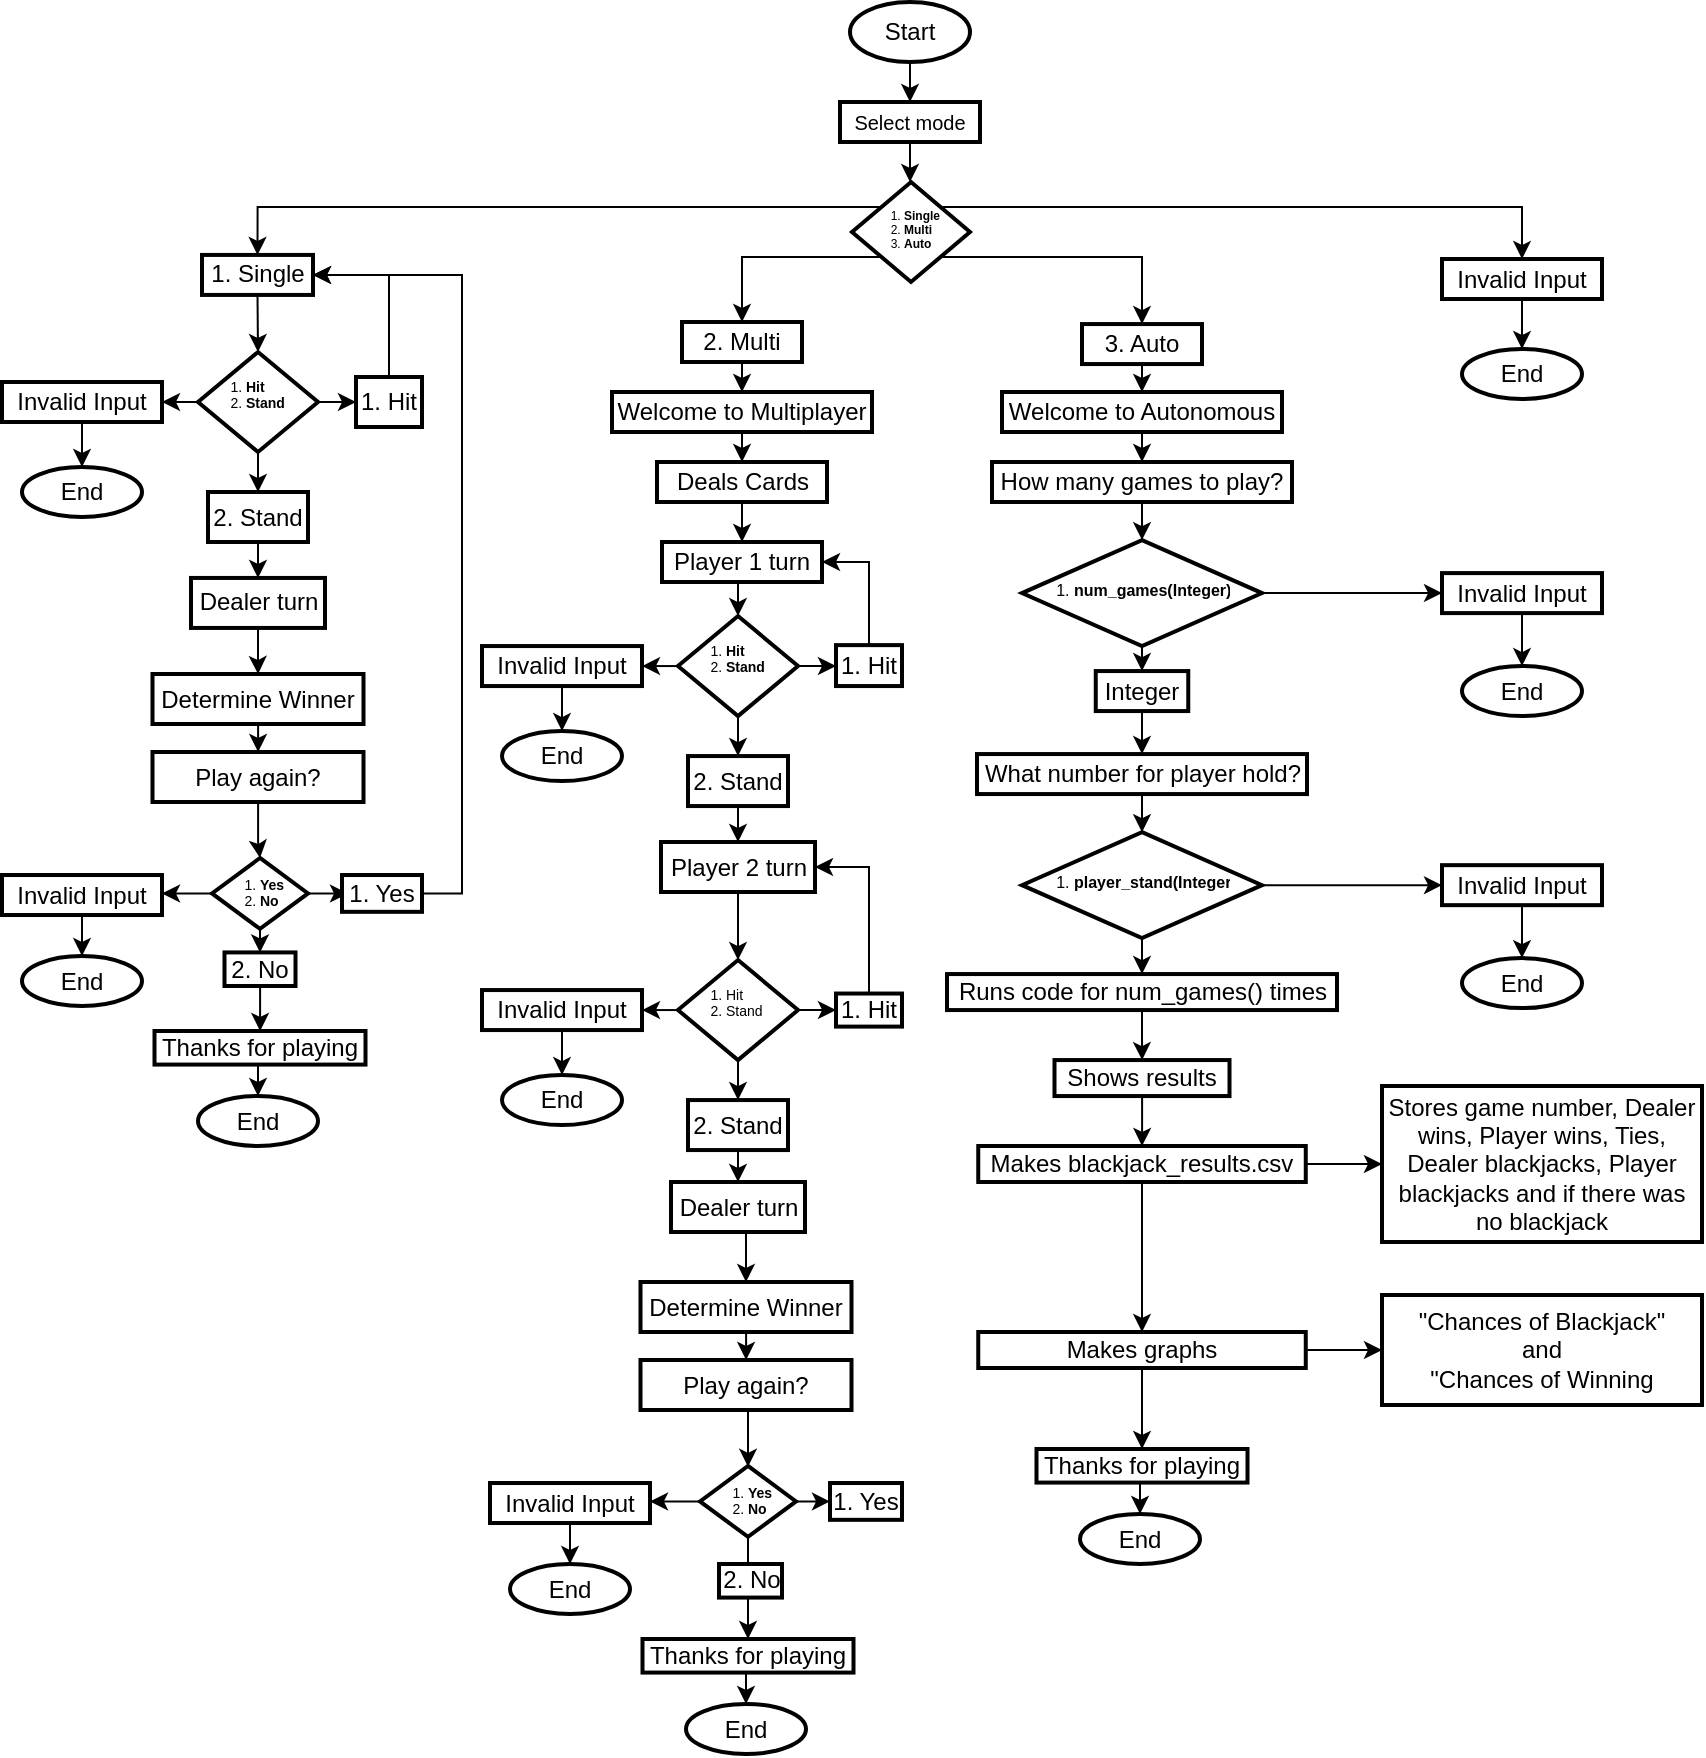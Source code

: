 <mxfile version="21.0.7" type="github">
  <diagram id="C5RBs43oDa-KdzZeNtuy" name="Page-1">
    <mxGraphModel dx="4502" dy="1684" grid="0" gridSize="10" guides="1" tooltips="1" connect="1" arrows="1" fold="1" page="1" pageScale="1" pageWidth="1654" pageHeight="1169" background="#FFFFFF" math="0" shadow="0">
      <root>
        <mxCell id="WIyWlLk6GJQsqaUBKTNV-0" />
        <mxCell id="WIyWlLk6GJQsqaUBKTNV-1" parent="WIyWlLk6GJQsqaUBKTNV-0" />
        <mxCell id="PF6JFG3gqLruDpnbIKLe-26" value="" style="edgeStyle=orthogonalEdgeStyle;rounded=0;orthogonalLoop=1;jettySize=auto;html=1;" edge="1" parent="WIyWlLk6GJQsqaUBKTNV-1" source="PF6JFG3gqLruDpnbIKLe-24" target="PF6JFG3gqLruDpnbIKLe-25">
          <mxGeometry relative="1" as="geometry" />
        </mxCell>
        <mxCell id="PF6JFG3gqLruDpnbIKLe-24" value="Start" style="strokeWidth=2;html=1;shape=mxgraph.flowchart.start_1;whiteSpace=wrap;" vertex="1" parent="WIyWlLk6GJQsqaUBKTNV-1">
          <mxGeometry x="864" y="20" width="60" height="30" as="geometry" />
        </mxCell>
        <mxCell id="PF6JFG3gqLruDpnbIKLe-28" value="" style="edgeStyle=orthogonalEdgeStyle;rounded=0;orthogonalLoop=1;jettySize=auto;html=1;" edge="1" parent="WIyWlLk6GJQsqaUBKTNV-1" source="PF6JFG3gqLruDpnbIKLe-25" target="PF6JFG3gqLruDpnbIKLe-27">
          <mxGeometry relative="1" as="geometry" />
        </mxCell>
        <mxCell id="PF6JFG3gqLruDpnbIKLe-25" value="&lt;font size=&quot;1&quot;&gt;Select mode&lt;/font&gt;" style="whiteSpace=wrap;html=1;strokeWidth=2;" vertex="1" parent="WIyWlLk6GJQsqaUBKTNV-1">
          <mxGeometry x="859" y="70" width="70" height="20" as="geometry" />
        </mxCell>
        <mxCell id="PF6JFG3gqLruDpnbIKLe-44" value="" style="edgeStyle=orthogonalEdgeStyle;rounded=0;orthogonalLoop=1;jettySize=auto;html=1;exitX=0;exitY=0;exitDx=0;exitDy=0;entryX=0.5;entryY=0;entryDx=0;entryDy=0;" edge="1" parent="WIyWlLk6GJQsqaUBKTNV-1" source="PF6JFG3gqLruDpnbIKLe-27" target="PF6JFG3gqLruDpnbIKLe-43">
          <mxGeometry relative="1" as="geometry" />
        </mxCell>
        <mxCell id="PF6JFG3gqLruDpnbIKLe-49" style="edgeStyle=orthogonalEdgeStyle;rounded=0;orthogonalLoop=1;jettySize=auto;html=1;exitX=1;exitY=0.5;exitDx=0;exitDy=0;" edge="1" parent="WIyWlLk6GJQsqaUBKTNV-1" source="PF6JFG3gqLruDpnbIKLe-27">
          <mxGeometry relative="1" as="geometry">
            <mxPoint x="924.011" y="135.092" as="targetPoint" />
          </mxGeometry>
        </mxCell>
        <mxCell id="PF6JFG3gqLruDpnbIKLe-50" style="edgeStyle=orthogonalEdgeStyle;rounded=0;orthogonalLoop=1;jettySize=auto;html=1;exitX=0;exitY=1;exitDx=0;exitDy=0;entryX=0.5;entryY=0;entryDx=0;entryDy=0;" edge="1" parent="WIyWlLk6GJQsqaUBKTNV-1" source="PF6JFG3gqLruDpnbIKLe-27" target="PF6JFG3gqLruDpnbIKLe-45">
          <mxGeometry relative="1" as="geometry" />
        </mxCell>
        <mxCell id="PF6JFG3gqLruDpnbIKLe-52" style="edgeStyle=orthogonalEdgeStyle;rounded=0;orthogonalLoop=1;jettySize=auto;html=1;exitX=1;exitY=1;exitDx=0;exitDy=0;entryX=0.5;entryY=0;entryDx=0;entryDy=0;" edge="1" parent="WIyWlLk6GJQsqaUBKTNV-1" source="PF6JFG3gqLruDpnbIKLe-27" target="PF6JFG3gqLruDpnbIKLe-47">
          <mxGeometry relative="1" as="geometry" />
        </mxCell>
        <mxCell id="PF6JFG3gqLruDpnbIKLe-57" style="edgeStyle=orthogonalEdgeStyle;rounded=0;orthogonalLoop=1;jettySize=auto;html=1;exitX=1;exitY=0;exitDx=0;exitDy=0;entryX=0.5;entryY=0;entryDx=0;entryDy=0;" edge="1" parent="WIyWlLk6GJQsqaUBKTNV-1" source="PF6JFG3gqLruDpnbIKLe-27" target="PF6JFG3gqLruDpnbIKLe-53">
          <mxGeometry relative="1" as="geometry" />
        </mxCell>
        <mxCell id="PF6JFG3gqLruDpnbIKLe-27" value="" style="rhombus;whiteSpace=wrap;html=1;strokeWidth=2;" vertex="1" parent="WIyWlLk6GJQsqaUBKTNV-1">
          <mxGeometry x="865" y="110" width="59" height="50" as="geometry" />
        </mxCell>
        <mxCell id="PF6JFG3gqLruDpnbIKLe-31" value="&lt;ol style=&quot;font-size: 6px;&quot;&gt;&lt;li&gt;&lt;b&gt;Single&lt;/b&gt;&lt;/li&gt;&lt;li&gt;&lt;b&gt;Multi&lt;/b&gt;&lt;/li&gt;&lt;li&gt;&lt;b&gt;Auto&lt;/b&gt;&lt;/li&gt;&lt;/ol&gt;" style="text;strokeColor=none;fillColor=none;html=1;whiteSpace=wrap;verticalAlign=middle;overflow=hidden;" vertex="1" parent="WIyWlLk6GJQsqaUBKTNV-1">
          <mxGeometry x="849" y="116" width="60" height="32.5" as="geometry" />
        </mxCell>
        <mxCell id="PF6JFG3gqLruDpnbIKLe-118" style="edgeStyle=orthogonalEdgeStyle;rounded=0;orthogonalLoop=1;jettySize=auto;html=1;exitX=0.5;exitY=1;exitDx=0;exitDy=0;entryX=0.5;entryY=0;entryDx=0;entryDy=0;" edge="1" parent="WIyWlLk6GJQsqaUBKTNV-1" source="PF6JFG3gqLruDpnbIKLe-43" target="PF6JFG3gqLruDpnbIKLe-110">
          <mxGeometry relative="1" as="geometry" />
        </mxCell>
        <mxCell id="PF6JFG3gqLruDpnbIKLe-43" value="1. Single" style="whiteSpace=wrap;html=1;strokeWidth=2;" vertex="1" parent="WIyWlLk6GJQsqaUBKTNV-1">
          <mxGeometry x="540" y="146.47" width="55.5" height="20" as="geometry" />
        </mxCell>
        <mxCell id="PF6JFG3gqLruDpnbIKLe-61" value="" style="edgeStyle=orthogonalEdgeStyle;rounded=0;orthogonalLoop=1;jettySize=auto;html=1;" edge="1" parent="WIyWlLk6GJQsqaUBKTNV-1" source="PF6JFG3gqLruDpnbIKLe-45" target="PF6JFG3gqLruDpnbIKLe-60">
          <mxGeometry relative="1" as="geometry" />
        </mxCell>
        <mxCell id="PF6JFG3gqLruDpnbIKLe-45" value="2. Multi" style="whiteSpace=wrap;html=1;strokeWidth=2;" vertex="1" parent="WIyWlLk6GJQsqaUBKTNV-1">
          <mxGeometry x="780" y="180" width="60" height="20" as="geometry" />
        </mxCell>
        <mxCell id="PF6JFG3gqLruDpnbIKLe-167" value="" style="edgeStyle=orthogonalEdgeStyle;rounded=0;orthogonalLoop=1;jettySize=auto;html=1;" edge="1" parent="WIyWlLk6GJQsqaUBKTNV-1" source="PF6JFG3gqLruDpnbIKLe-47" target="PF6JFG3gqLruDpnbIKLe-166">
          <mxGeometry relative="1" as="geometry" />
        </mxCell>
        <mxCell id="PF6JFG3gqLruDpnbIKLe-47" value="3. Auto" style="whiteSpace=wrap;html=1;strokeWidth=2;" vertex="1" parent="WIyWlLk6GJQsqaUBKTNV-1">
          <mxGeometry x="980" y="181.03" width="60" height="20" as="geometry" />
        </mxCell>
        <mxCell id="PF6JFG3gqLruDpnbIKLe-59" value="" style="edgeStyle=orthogonalEdgeStyle;rounded=0;orthogonalLoop=1;jettySize=auto;html=1;" edge="1" parent="WIyWlLk6GJQsqaUBKTNV-1" source="PF6JFG3gqLruDpnbIKLe-53" target="PF6JFG3gqLruDpnbIKLe-58">
          <mxGeometry relative="1" as="geometry" />
        </mxCell>
        <mxCell id="PF6JFG3gqLruDpnbIKLe-53" value="Invalid Input" style="whiteSpace=wrap;html=1;strokeWidth=2;" vertex="1" parent="WIyWlLk6GJQsqaUBKTNV-1">
          <mxGeometry x="1160" y="148.5" width="80" height="20" as="geometry" />
        </mxCell>
        <mxCell id="PF6JFG3gqLruDpnbIKLe-58" value="End" style="ellipse;whiteSpace=wrap;html=1;strokeWidth=2;" vertex="1" parent="WIyWlLk6GJQsqaUBKTNV-1">
          <mxGeometry x="1170" y="193.5" width="60" height="25" as="geometry" />
        </mxCell>
        <mxCell id="PF6JFG3gqLruDpnbIKLe-63" value="" style="edgeStyle=orthogonalEdgeStyle;rounded=0;orthogonalLoop=1;jettySize=auto;html=1;" edge="1" parent="WIyWlLk6GJQsqaUBKTNV-1" source="PF6JFG3gqLruDpnbIKLe-60" target="PF6JFG3gqLruDpnbIKLe-62">
          <mxGeometry relative="1" as="geometry" />
        </mxCell>
        <mxCell id="PF6JFG3gqLruDpnbIKLe-60" value="Welcome to Multiplayer" style="whiteSpace=wrap;html=1;strokeWidth=2;" vertex="1" parent="WIyWlLk6GJQsqaUBKTNV-1">
          <mxGeometry x="745" y="215" width="130" height="20" as="geometry" />
        </mxCell>
        <mxCell id="PF6JFG3gqLruDpnbIKLe-91" value="" style="edgeStyle=orthogonalEdgeStyle;rounded=0;orthogonalLoop=1;jettySize=auto;html=1;" edge="1" parent="WIyWlLk6GJQsqaUBKTNV-1" source="PF6JFG3gqLruDpnbIKLe-62" target="PF6JFG3gqLruDpnbIKLe-90">
          <mxGeometry relative="1" as="geometry" />
        </mxCell>
        <mxCell id="PF6JFG3gqLruDpnbIKLe-62" value="Deals Cards" style="whiteSpace=wrap;html=1;strokeWidth=2;" vertex="1" parent="WIyWlLk6GJQsqaUBKTNV-1">
          <mxGeometry x="767.5" y="250" width="85" height="20" as="geometry" />
        </mxCell>
        <mxCell id="PF6JFG3gqLruDpnbIKLe-79" style="edgeStyle=orthogonalEdgeStyle;rounded=0;orthogonalLoop=1;jettySize=auto;html=1;exitX=1;exitY=0.5;exitDx=0;exitDy=0;entryX=0;entryY=0.5;entryDx=0;entryDy=0;" edge="1" parent="WIyWlLk6GJQsqaUBKTNV-1" source="PF6JFG3gqLruDpnbIKLe-66" target="PF6JFG3gqLruDpnbIKLe-74">
          <mxGeometry relative="1" as="geometry" />
        </mxCell>
        <mxCell id="PF6JFG3gqLruDpnbIKLe-86" style="edgeStyle=orthogonalEdgeStyle;rounded=0;orthogonalLoop=1;jettySize=auto;html=1;exitX=0;exitY=0.5;exitDx=0;exitDy=0;entryX=1;entryY=0.5;entryDx=0;entryDy=0;" edge="1" parent="WIyWlLk6GJQsqaUBKTNV-1" source="PF6JFG3gqLruDpnbIKLe-66" target="PF6JFG3gqLruDpnbIKLe-84">
          <mxGeometry relative="1" as="geometry" />
        </mxCell>
        <mxCell id="PF6JFG3gqLruDpnbIKLe-88" value="" style="edgeStyle=orthogonalEdgeStyle;rounded=0;orthogonalLoop=1;jettySize=auto;html=1;" edge="1" parent="WIyWlLk6GJQsqaUBKTNV-1" source="PF6JFG3gqLruDpnbIKLe-66" target="PF6JFG3gqLruDpnbIKLe-87">
          <mxGeometry relative="1" as="geometry" />
        </mxCell>
        <mxCell id="PF6JFG3gqLruDpnbIKLe-66" value="" style="rhombus;whiteSpace=wrap;html=1;strokeWidth=2;" vertex="1" parent="WIyWlLk6GJQsqaUBKTNV-1">
          <mxGeometry x="778" y="327.03" width="60" height="50" as="geometry" />
        </mxCell>
        <mxCell id="PF6JFG3gqLruDpnbIKLe-68" value="&lt;ol style=&quot;font-size: 7px;&quot;&gt;&lt;li&gt;&lt;b&gt;Hit&lt;/b&gt;&lt;/li&gt;&lt;li&gt;&lt;b&gt;Stand&lt;/b&gt;&lt;/li&gt;&lt;/ol&gt;" style="text;strokeColor=none;fillColor=none;html=1;whiteSpace=wrap;verticalAlign=middle;overflow=hidden;" vertex="1" parent="WIyWlLk6GJQsqaUBKTNV-1">
          <mxGeometry x="760" y="331.03" width="65" height="27" as="geometry" />
        </mxCell>
        <mxCell id="PF6JFG3gqLruDpnbIKLe-222" style="edgeStyle=orthogonalEdgeStyle;rounded=0;orthogonalLoop=1;jettySize=auto;html=1;exitX=0.5;exitY=0;exitDx=0;exitDy=0;entryX=1;entryY=0.5;entryDx=0;entryDy=0;" edge="1" parent="WIyWlLk6GJQsqaUBKTNV-1" source="PF6JFG3gqLruDpnbIKLe-74" target="PF6JFG3gqLruDpnbIKLe-90">
          <mxGeometry relative="1" as="geometry" />
        </mxCell>
        <mxCell id="PF6JFG3gqLruDpnbIKLe-74" value="1. Hit" style="whiteSpace=wrap;html=1;strokeWidth=2;" vertex="1" parent="WIyWlLk6GJQsqaUBKTNV-1">
          <mxGeometry x="857" y="341.56" width="33" height="20.47" as="geometry" />
        </mxCell>
        <mxCell id="PF6JFG3gqLruDpnbIKLe-83" value="" style="edgeStyle=orthogonalEdgeStyle;rounded=0;orthogonalLoop=1;jettySize=auto;html=1;" edge="1" parent="WIyWlLk6GJQsqaUBKTNV-1" source="PF6JFG3gqLruDpnbIKLe-84" target="PF6JFG3gqLruDpnbIKLe-85">
          <mxGeometry relative="1" as="geometry" />
        </mxCell>
        <mxCell id="PF6JFG3gqLruDpnbIKLe-84" value="Invalid Input" style="whiteSpace=wrap;html=1;strokeWidth=2;" vertex="1" parent="WIyWlLk6GJQsqaUBKTNV-1">
          <mxGeometry x="680" y="342.03" width="80" height="20" as="geometry" />
        </mxCell>
        <mxCell id="PF6JFG3gqLruDpnbIKLe-85" value="End" style="ellipse;whiteSpace=wrap;html=1;strokeWidth=2;" vertex="1" parent="WIyWlLk6GJQsqaUBKTNV-1">
          <mxGeometry x="690" y="384.53" width="60" height="25" as="geometry" />
        </mxCell>
        <mxCell id="PF6JFG3gqLruDpnbIKLe-94" value="" style="edgeStyle=orthogonalEdgeStyle;rounded=0;orthogonalLoop=1;jettySize=auto;html=1;" edge="1" parent="WIyWlLk6GJQsqaUBKTNV-1" source="PF6JFG3gqLruDpnbIKLe-87" target="PF6JFG3gqLruDpnbIKLe-93">
          <mxGeometry relative="1" as="geometry" />
        </mxCell>
        <mxCell id="PF6JFG3gqLruDpnbIKLe-87" value="2. Stand" style="whiteSpace=wrap;html=1;strokeWidth=2;" vertex="1" parent="WIyWlLk6GJQsqaUBKTNV-1">
          <mxGeometry x="783" y="397.03" width="50" height="25" as="geometry" />
        </mxCell>
        <mxCell id="PF6JFG3gqLruDpnbIKLe-92" style="edgeStyle=orthogonalEdgeStyle;rounded=0;orthogonalLoop=1;jettySize=auto;html=1;exitX=0.5;exitY=1;exitDx=0;exitDy=0;entryX=0.5;entryY=0;entryDx=0;entryDy=0;" edge="1" parent="WIyWlLk6GJQsqaUBKTNV-1" source="PF6JFG3gqLruDpnbIKLe-90" target="PF6JFG3gqLruDpnbIKLe-66">
          <mxGeometry relative="1" as="geometry" />
        </mxCell>
        <mxCell id="PF6JFG3gqLruDpnbIKLe-90" value="Player 1 turn" style="whiteSpace=wrap;html=1;strokeWidth=2;" vertex="1" parent="WIyWlLk6GJQsqaUBKTNV-1">
          <mxGeometry x="770" y="290" width="80" height="20" as="geometry" />
        </mxCell>
        <mxCell id="PF6JFG3gqLruDpnbIKLe-106" style="edgeStyle=orthogonalEdgeStyle;rounded=0;orthogonalLoop=1;jettySize=auto;html=1;exitX=0.5;exitY=1;exitDx=0;exitDy=0;entryX=0.5;entryY=0;entryDx=0;entryDy=0;" edge="1" parent="WIyWlLk6GJQsqaUBKTNV-1" source="PF6JFG3gqLruDpnbIKLe-93" target="PF6JFG3gqLruDpnbIKLe-98">
          <mxGeometry relative="1" as="geometry" />
        </mxCell>
        <mxCell id="PF6JFG3gqLruDpnbIKLe-93" value="Player 2 turn" style="whiteSpace=wrap;html=1;strokeWidth=2;" vertex="1" parent="WIyWlLk6GJQsqaUBKTNV-1">
          <mxGeometry x="769.5" y="440" width="77" height="25" as="geometry" />
        </mxCell>
        <mxCell id="PF6JFG3gqLruDpnbIKLe-95" style="edgeStyle=orthogonalEdgeStyle;rounded=0;orthogonalLoop=1;jettySize=auto;html=1;exitX=1;exitY=0.5;exitDx=0;exitDy=0;entryX=0;entryY=0.5;entryDx=0;entryDy=0;" edge="1" parent="WIyWlLk6GJQsqaUBKTNV-1" source="PF6JFG3gqLruDpnbIKLe-98" target="PF6JFG3gqLruDpnbIKLe-101">
          <mxGeometry relative="1" as="geometry" />
        </mxCell>
        <mxCell id="PF6JFG3gqLruDpnbIKLe-96" style="edgeStyle=orthogonalEdgeStyle;rounded=0;orthogonalLoop=1;jettySize=auto;html=1;exitX=0;exitY=0.5;exitDx=0;exitDy=0;entryX=1;entryY=0.5;entryDx=0;entryDy=0;" edge="1" parent="WIyWlLk6GJQsqaUBKTNV-1" source="PF6JFG3gqLruDpnbIKLe-98" target="PF6JFG3gqLruDpnbIKLe-103">
          <mxGeometry relative="1" as="geometry" />
        </mxCell>
        <mxCell id="PF6JFG3gqLruDpnbIKLe-97" value="" style="edgeStyle=orthogonalEdgeStyle;rounded=0;orthogonalLoop=1;jettySize=auto;html=1;" edge="1" parent="WIyWlLk6GJQsqaUBKTNV-1" source="PF6JFG3gqLruDpnbIKLe-98" target="PF6JFG3gqLruDpnbIKLe-105">
          <mxGeometry relative="1" as="geometry" />
        </mxCell>
        <mxCell id="PF6JFG3gqLruDpnbIKLe-98" value="" style="rhombus;whiteSpace=wrap;html=1;strokeWidth=2;" vertex="1" parent="WIyWlLk6GJQsqaUBKTNV-1">
          <mxGeometry x="778" y="499.03" width="60" height="50" as="geometry" />
        </mxCell>
        <mxCell id="PF6JFG3gqLruDpnbIKLe-99" value="&lt;ol style=&quot;font-size: 7px;&quot;&gt;&lt;li&gt;Hit&lt;/li&gt;&lt;li&gt;Stand&lt;/li&gt;&lt;/ol&gt;" style="text;strokeColor=none;fillColor=none;html=1;whiteSpace=wrap;verticalAlign=middle;overflow=hidden;" vertex="1" parent="WIyWlLk6GJQsqaUBKTNV-1">
          <mxGeometry x="760" y="503.03" width="65" height="27" as="geometry" />
        </mxCell>
        <mxCell id="PF6JFG3gqLruDpnbIKLe-223" style="edgeStyle=orthogonalEdgeStyle;rounded=0;orthogonalLoop=1;jettySize=auto;html=1;exitX=0.5;exitY=0;exitDx=0;exitDy=0;entryX=1;entryY=0.5;entryDx=0;entryDy=0;" edge="1" parent="WIyWlLk6GJQsqaUBKTNV-1" source="PF6JFG3gqLruDpnbIKLe-101" target="PF6JFG3gqLruDpnbIKLe-93">
          <mxGeometry relative="1" as="geometry" />
        </mxCell>
        <mxCell id="PF6JFG3gqLruDpnbIKLe-101" value="1. Hit" style="whiteSpace=wrap;html=1;strokeWidth=2;" vertex="1" parent="WIyWlLk6GJQsqaUBKTNV-1">
          <mxGeometry x="857" y="515.77" width="33" height="16.53" as="geometry" />
        </mxCell>
        <mxCell id="PF6JFG3gqLruDpnbIKLe-102" value="" style="edgeStyle=orthogonalEdgeStyle;rounded=0;orthogonalLoop=1;jettySize=auto;html=1;" edge="1" parent="WIyWlLk6GJQsqaUBKTNV-1" source="PF6JFG3gqLruDpnbIKLe-103" target="PF6JFG3gqLruDpnbIKLe-104">
          <mxGeometry relative="1" as="geometry" />
        </mxCell>
        <mxCell id="PF6JFG3gqLruDpnbIKLe-103" value="Invalid Input" style="whiteSpace=wrap;html=1;strokeWidth=2;" vertex="1" parent="WIyWlLk6GJQsqaUBKTNV-1">
          <mxGeometry x="680" y="514.03" width="80" height="20" as="geometry" />
        </mxCell>
        <mxCell id="PF6JFG3gqLruDpnbIKLe-104" value="End" style="ellipse;whiteSpace=wrap;html=1;strokeWidth=2;" vertex="1" parent="WIyWlLk6GJQsqaUBKTNV-1">
          <mxGeometry x="690" y="556.53" width="60" height="25" as="geometry" />
        </mxCell>
        <mxCell id="PF6JFG3gqLruDpnbIKLe-122" style="edgeStyle=orthogonalEdgeStyle;rounded=0;orthogonalLoop=1;jettySize=auto;html=1;exitX=0.5;exitY=1;exitDx=0;exitDy=0;entryX=0.5;entryY=0;entryDx=0;entryDy=0;" edge="1" parent="WIyWlLk6GJQsqaUBKTNV-1" source="PF6JFG3gqLruDpnbIKLe-105" target="PF6JFG3gqLruDpnbIKLe-121">
          <mxGeometry relative="1" as="geometry" />
        </mxCell>
        <mxCell id="PF6JFG3gqLruDpnbIKLe-105" value="2. Stand" style="whiteSpace=wrap;html=1;strokeWidth=2;" vertex="1" parent="WIyWlLk6GJQsqaUBKTNV-1">
          <mxGeometry x="783" y="569.03" width="50" height="25" as="geometry" />
        </mxCell>
        <mxCell id="PF6JFG3gqLruDpnbIKLe-107" style="edgeStyle=orthogonalEdgeStyle;rounded=0;orthogonalLoop=1;jettySize=auto;html=1;exitX=1;exitY=0.5;exitDx=0;exitDy=0;entryX=0;entryY=0.5;entryDx=0;entryDy=0;" edge="1" parent="WIyWlLk6GJQsqaUBKTNV-1" source="PF6JFG3gqLruDpnbIKLe-110" target="PF6JFG3gqLruDpnbIKLe-113">
          <mxGeometry relative="1" as="geometry" />
        </mxCell>
        <mxCell id="PF6JFG3gqLruDpnbIKLe-108" style="edgeStyle=orthogonalEdgeStyle;rounded=0;orthogonalLoop=1;jettySize=auto;html=1;exitX=0;exitY=0.5;exitDx=0;exitDy=0;entryX=1;entryY=0.5;entryDx=0;entryDy=0;" edge="1" parent="WIyWlLk6GJQsqaUBKTNV-1" source="PF6JFG3gqLruDpnbIKLe-110" target="PF6JFG3gqLruDpnbIKLe-115">
          <mxGeometry relative="1" as="geometry" />
        </mxCell>
        <mxCell id="PF6JFG3gqLruDpnbIKLe-109" value="" style="edgeStyle=orthogonalEdgeStyle;rounded=0;orthogonalLoop=1;jettySize=auto;html=1;" edge="1" parent="WIyWlLk6GJQsqaUBKTNV-1" source="PF6JFG3gqLruDpnbIKLe-110" target="PF6JFG3gqLruDpnbIKLe-117">
          <mxGeometry relative="1" as="geometry" />
        </mxCell>
        <mxCell id="PF6JFG3gqLruDpnbIKLe-110" value="" style="rhombus;whiteSpace=wrap;html=1;strokeWidth=2;" vertex="1" parent="WIyWlLk6GJQsqaUBKTNV-1">
          <mxGeometry x="538" y="195.0" width="60" height="50" as="geometry" />
        </mxCell>
        <mxCell id="PF6JFG3gqLruDpnbIKLe-111" value="&lt;ol style=&quot;font-size: 7px;&quot;&gt;&lt;li&gt;&lt;b&gt;Hit&lt;/b&gt;&lt;/li&gt;&lt;li&gt;&lt;b&gt;Stand&lt;/b&gt;&lt;/li&gt;&lt;/ol&gt;" style="text;strokeColor=none;fillColor=none;html=1;whiteSpace=wrap;verticalAlign=middle;overflow=hidden;" vertex="1" parent="WIyWlLk6GJQsqaUBKTNV-1">
          <mxGeometry x="520" y="199.0" width="65" height="27" as="geometry" />
        </mxCell>
        <mxCell id="PF6JFG3gqLruDpnbIKLe-221" style="edgeStyle=orthogonalEdgeStyle;rounded=0;orthogonalLoop=1;jettySize=auto;html=1;exitX=0.5;exitY=0;exitDx=0;exitDy=0;entryX=1;entryY=0.5;entryDx=0;entryDy=0;" edge="1" parent="WIyWlLk6GJQsqaUBKTNV-1" source="PF6JFG3gqLruDpnbIKLe-113" target="PF6JFG3gqLruDpnbIKLe-43">
          <mxGeometry relative="1" as="geometry" />
        </mxCell>
        <mxCell id="PF6JFG3gqLruDpnbIKLe-113" value="1. Hit" style="whiteSpace=wrap;html=1;strokeWidth=2;" vertex="1" parent="WIyWlLk6GJQsqaUBKTNV-1">
          <mxGeometry x="617" y="207.5" width="33" height="25" as="geometry" />
        </mxCell>
        <mxCell id="PF6JFG3gqLruDpnbIKLe-114" value="" style="edgeStyle=orthogonalEdgeStyle;rounded=0;orthogonalLoop=1;jettySize=auto;html=1;" edge="1" parent="WIyWlLk6GJQsqaUBKTNV-1" source="PF6JFG3gqLruDpnbIKLe-115" target="PF6JFG3gqLruDpnbIKLe-116">
          <mxGeometry relative="1" as="geometry" />
        </mxCell>
        <mxCell id="PF6JFG3gqLruDpnbIKLe-115" value="Invalid Input" style="whiteSpace=wrap;html=1;strokeWidth=2;" vertex="1" parent="WIyWlLk6GJQsqaUBKTNV-1">
          <mxGeometry x="440" y="210.0" width="80" height="20" as="geometry" />
        </mxCell>
        <mxCell id="PF6JFG3gqLruDpnbIKLe-116" value="End" style="ellipse;whiteSpace=wrap;html=1;strokeWidth=2;" vertex="1" parent="WIyWlLk6GJQsqaUBKTNV-1">
          <mxGeometry x="450" y="252.5" width="60" height="25" as="geometry" />
        </mxCell>
        <mxCell id="PF6JFG3gqLruDpnbIKLe-120" value="" style="edgeStyle=orthogonalEdgeStyle;rounded=0;orthogonalLoop=1;jettySize=auto;html=1;" edge="1" parent="WIyWlLk6GJQsqaUBKTNV-1" source="PF6JFG3gqLruDpnbIKLe-117" target="PF6JFG3gqLruDpnbIKLe-119">
          <mxGeometry relative="1" as="geometry" />
        </mxCell>
        <mxCell id="PF6JFG3gqLruDpnbIKLe-117" value="2. Stand" style="whiteSpace=wrap;html=1;strokeWidth=2;" vertex="1" parent="WIyWlLk6GJQsqaUBKTNV-1">
          <mxGeometry x="543" y="265" width="50" height="25" as="geometry" />
        </mxCell>
        <mxCell id="PF6JFG3gqLruDpnbIKLe-124" value="" style="edgeStyle=orthogonalEdgeStyle;rounded=0;orthogonalLoop=1;jettySize=auto;html=1;" edge="1" parent="WIyWlLk6GJQsqaUBKTNV-1" source="PF6JFG3gqLruDpnbIKLe-119" target="PF6JFG3gqLruDpnbIKLe-123">
          <mxGeometry relative="1" as="geometry" />
        </mxCell>
        <mxCell id="PF6JFG3gqLruDpnbIKLe-119" value="Dealer turn" style="whiteSpace=wrap;html=1;strokeWidth=2;" vertex="1" parent="WIyWlLk6GJQsqaUBKTNV-1">
          <mxGeometry x="534.5" y="307.97" width="67" height="25" as="geometry" />
        </mxCell>
        <mxCell id="PF6JFG3gqLruDpnbIKLe-164" style="edgeStyle=orthogonalEdgeStyle;rounded=0;orthogonalLoop=1;jettySize=auto;html=1;exitX=0.5;exitY=1;exitDx=0;exitDy=0;entryX=0.5;entryY=0;entryDx=0;entryDy=0;" edge="1" parent="WIyWlLk6GJQsqaUBKTNV-1" source="PF6JFG3gqLruDpnbIKLe-121" target="PF6JFG3gqLruDpnbIKLe-147">
          <mxGeometry relative="1" as="geometry" />
        </mxCell>
        <mxCell id="PF6JFG3gqLruDpnbIKLe-121" value="Dealer turn" style="whiteSpace=wrap;html=1;strokeWidth=2;" vertex="1" parent="WIyWlLk6GJQsqaUBKTNV-1">
          <mxGeometry x="774.5" y="610" width="67" height="25" as="geometry" />
        </mxCell>
        <mxCell id="PF6JFG3gqLruDpnbIKLe-126" value="" style="edgeStyle=orthogonalEdgeStyle;rounded=0;orthogonalLoop=1;jettySize=auto;html=1;" edge="1" parent="WIyWlLk6GJQsqaUBKTNV-1" source="PF6JFG3gqLruDpnbIKLe-123" target="PF6JFG3gqLruDpnbIKLe-125">
          <mxGeometry relative="1" as="geometry" />
        </mxCell>
        <mxCell id="PF6JFG3gqLruDpnbIKLe-123" value="Determine Winner" style="whiteSpace=wrap;html=1;strokeWidth=2;" vertex="1" parent="WIyWlLk6GJQsqaUBKTNV-1">
          <mxGeometry x="515.25" y="356" width="105.5" height="25" as="geometry" />
        </mxCell>
        <mxCell id="PF6JFG3gqLruDpnbIKLe-128" value="" style="edgeStyle=orthogonalEdgeStyle;rounded=0;orthogonalLoop=1;jettySize=auto;html=1;" edge="1" parent="WIyWlLk6GJQsqaUBKTNV-1" source="PF6JFG3gqLruDpnbIKLe-125" target="PF6JFG3gqLruDpnbIKLe-127">
          <mxGeometry relative="1" as="geometry" />
        </mxCell>
        <mxCell id="PF6JFG3gqLruDpnbIKLe-125" value="Play again?" style="whiteSpace=wrap;html=1;strokeWidth=2;" vertex="1" parent="WIyWlLk6GJQsqaUBKTNV-1">
          <mxGeometry x="515.25" y="395" width="105.5" height="25" as="geometry" />
        </mxCell>
        <mxCell id="PF6JFG3gqLruDpnbIKLe-130" style="edgeStyle=orthogonalEdgeStyle;rounded=0;orthogonalLoop=1;jettySize=auto;html=1;entryX=1;entryY=0.5;entryDx=0;entryDy=0;exitX=1;exitY=0.5;exitDx=0;exitDy=0;" edge="1" parent="WIyWlLk6GJQsqaUBKTNV-1" source="PF6JFG3gqLruDpnbIKLe-131" target="PF6JFG3gqLruDpnbIKLe-43">
          <mxGeometry relative="1" as="geometry">
            <mxPoint x="650" y="465.97" as="sourcePoint" />
            <Array as="points">
              <mxPoint x="670" y="465.97" />
              <mxPoint x="670" y="156.97" />
            </Array>
          </mxGeometry>
        </mxCell>
        <mxCell id="PF6JFG3gqLruDpnbIKLe-132" value="" style="edgeStyle=orthogonalEdgeStyle;rounded=0;orthogonalLoop=1;jettySize=auto;html=1;" edge="1" parent="WIyWlLk6GJQsqaUBKTNV-1" source="PF6JFG3gqLruDpnbIKLe-127" target="PF6JFG3gqLruDpnbIKLe-131">
          <mxGeometry relative="1" as="geometry" />
        </mxCell>
        <mxCell id="PF6JFG3gqLruDpnbIKLe-138" style="edgeStyle=orthogonalEdgeStyle;rounded=0;orthogonalLoop=1;jettySize=auto;html=1;exitX=0;exitY=0.5;exitDx=0;exitDy=0;entryX=1;entryY=0.5;entryDx=0;entryDy=0;" edge="1" parent="WIyWlLk6GJQsqaUBKTNV-1" source="PF6JFG3gqLruDpnbIKLe-127" target="PF6JFG3gqLruDpnbIKLe-136">
          <mxGeometry relative="1" as="geometry" />
        </mxCell>
        <mxCell id="PF6JFG3gqLruDpnbIKLe-175" style="edgeStyle=orthogonalEdgeStyle;rounded=0;orthogonalLoop=1;jettySize=auto;html=1;exitX=0.5;exitY=1;exitDx=0;exitDy=0;entryX=0.5;entryY=0;entryDx=0;entryDy=0;" edge="1" parent="WIyWlLk6GJQsqaUBKTNV-1" source="PF6JFG3gqLruDpnbIKLe-127" target="PF6JFG3gqLruDpnbIKLe-133">
          <mxGeometry relative="1" as="geometry" />
        </mxCell>
        <mxCell id="PF6JFG3gqLruDpnbIKLe-127" value="" style="rhombus;whiteSpace=wrap;html=1;strokeWidth=2;" vertex="1" parent="WIyWlLk6GJQsqaUBKTNV-1">
          <mxGeometry x="545" y="447.97" width="48" height="35.47" as="geometry" />
        </mxCell>
        <mxCell id="PF6JFG3gqLruDpnbIKLe-129" value="&lt;ol style=&quot;font-size: 7px;&quot;&gt;&lt;li&gt;&lt;b&gt;Yes&lt;/b&gt;&lt;/li&gt;&lt;li&gt;&lt;b&gt;No&lt;/b&gt;&lt;/li&gt;&lt;/ol&gt;" style="text;strokeColor=none;fillColor=none;html=1;whiteSpace=wrap;verticalAlign=middle;overflow=hidden;" vertex="1" parent="WIyWlLk6GJQsqaUBKTNV-1">
          <mxGeometry x="527" y="447.97" width="63" height="32" as="geometry" />
        </mxCell>
        <mxCell id="PF6JFG3gqLruDpnbIKLe-131" value="1. Yes" style="whiteSpace=wrap;html=1;strokeWidth=2;" vertex="1" parent="WIyWlLk6GJQsqaUBKTNV-1">
          <mxGeometry x="610" y="456.51" width="40" height="18.4" as="geometry" />
        </mxCell>
        <mxCell id="PF6JFG3gqLruDpnbIKLe-144" value="" style="edgeStyle=orthogonalEdgeStyle;rounded=0;orthogonalLoop=1;jettySize=auto;html=1;" edge="1" parent="WIyWlLk6GJQsqaUBKTNV-1" source="PF6JFG3gqLruDpnbIKLe-133" target="PF6JFG3gqLruDpnbIKLe-143">
          <mxGeometry relative="1" as="geometry" />
        </mxCell>
        <mxCell id="PF6JFG3gqLruDpnbIKLe-133" value="2. No" style="whiteSpace=wrap;html=1;strokeWidth=2;" vertex="1" parent="WIyWlLk6GJQsqaUBKTNV-1">
          <mxGeometry x="551.25" y="495.21" width="35.5" height="16.79" as="geometry" />
        </mxCell>
        <mxCell id="PF6JFG3gqLruDpnbIKLe-135" value="" style="edgeStyle=orthogonalEdgeStyle;rounded=0;orthogonalLoop=1;jettySize=auto;html=1;" edge="1" parent="WIyWlLk6GJQsqaUBKTNV-1" source="PF6JFG3gqLruDpnbIKLe-136" target="PF6JFG3gqLruDpnbIKLe-137">
          <mxGeometry relative="1" as="geometry" />
        </mxCell>
        <mxCell id="PF6JFG3gqLruDpnbIKLe-136" value="Invalid Input" style="whiteSpace=wrap;html=1;strokeWidth=2;" vertex="1" parent="WIyWlLk6GJQsqaUBKTNV-1">
          <mxGeometry x="440" y="456.51" width="80" height="20" as="geometry" />
        </mxCell>
        <mxCell id="PF6JFG3gqLruDpnbIKLe-137" value="End" style="ellipse;whiteSpace=wrap;html=1;strokeWidth=2;" vertex="1" parent="WIyWlLk6GJQsqaUBKTNV-1">
          <mxGeometry x="450" y="497.0" width="60" height="25" as="geometry" />
        </mxCell>
        <mxCell id="PF6JFG3gqLruDpnbIKLe-139" value="End" style="ellipse;whiteSpace=wrap;html=1;strokeWidth=2;" vertex="1" parent="WIyWlLk6GJQsqaUBKTNV-1">
          <mxGeometry x="538" y="567" width="60" height="25" as="geometry" />
        </mxCell>
        <mxCell id="PF6JFG3gqLruDpnbIKLe-145" style="edgeStyle=orthogonalEdgeStyle;rounded=0;orthogonalLoop=1;jettySize=auto;html=1;exitX=0.5;exitY=1;exitDx=0;exitDy=0;entryX=0.5;entryY=0;entryDx=0;entryDy=0;" edge="1" parent="WIyWlLk6GJQsqaUBKTNV-1" source="PF6JFG3gqLruDpnbIKLe-143" target="PF6JFG3gqLruDpnbIKLe-139">
          <mxGeometry relative="1" as="geometry" />
        </mxCell>
        <mxCell id="PF6JFG3gqLruDpnbIKLe-143" value="Thanks for playing" style="whiteSpace=wrap;html=1;strokeWidth=2;" vertex="1" parent="WIyWlLk6GJQsqaUBKTNV-1">
          <mxGeometry x="516.25" y="534.5" width="105.5" height="16.79" as="geometry" />
        </mxCell>
        <mxCell id="PF6JFG3gqLruDpnbIKLe-146" value="" style="edgeStyle=orthogonalEdgeStyle;rounded=0;orthogonalLoop=1;jettySize=auto;html=1;" edge="1" parent="WIyWlLk6GJQsqaUBKTNV-1" source="PF6JFG3gqLruDpnbIKLe-147" target="PF6JFG3gqLruDpnbIKLe-149">
          <mxGeometry relative="1" as="geometry" />
        </mxCell>
        <mxCell id="PF6JFG3gqLruDpnbIKLe-147" value="Determine Winner" style="whiteSpace=wrap;html=1;strokeWidth=2;" vertex="1" parent="WIyWlLk6GJQsqaUBKTNV-1">
          <mxGeometry x="759.25" y="660" width="105.5" height="25" as="geometry" />
        </mxCell>
        <mxCell id="PF6JFG3gqLruDpnbIKLe-179" style="edgeStyle=orthogonalEdgeStyle;rounded=0;orthogonalLoop=1;jettySize=auto;html=1;exitX=0.5;exitY=1;exitDx=0;exitDy=0;entryX=0.667;entryY=0.013;entryDx=0;entryDy=0;entryPerimeter=0;" edge="1" parent="WIyWlLk6GJQsqaUBKTNV-1" source="PF6JFG3gqLruDpnbIKLe-149" target="PF6JFG3gqLruDpnbIKLe-154">
          <mxGeometry relative="1" as="geometry" />
        </mxCell>
        <mxCell id="PF6JFG3gqLruDpnbIKLe-149" value="Play again?" style="whiteSpace=wrap;html=1;strokeWidth=2;" vertex="1" parent="WIyWlLk6GJQsqaUBKTNV-1">
          <mxGeometry x="759.25" y="699" width="105.5" height="25" as="geometry" />
        </mxCell>
        <mxCell id="PF6JFG3gqLruDpnbIKLe-151" value="" style="edgeStyle=orthogonalEdgeStyle;rounded=0;orthogonalLoop=1;jettySize=auto;html=1;" edge="1" parent="WIyWlLk6GJQsqaUBKTNV-1" source="PF6JFG3gqLruDpnbIKLe-153" target="PF6JFG3gqLruDpnbIKLe-157">
          <mxGeometry relative="1" as="geometry" />
        </mxCell>
        <mxCell id="PF6JFG3gqLruDpnbIKLe-152" style="edgeStyle=orthogonalEdgeStyle;rounded=0;orthogonalLoop=1;jettySize=auto;html=1;exitX=0;exitY=0.5;exitDx=0;exitDy=0;entryX=1;entryY=0.5;entryDx=0;entryDy=0;" edge="1" parent="WIyWlLk6GJQsqaUBKTNV-1" source="PF6JFG3gqLruDpnbIKLe-153" target="PF6JFG3gqLruDpnbIKLe-159">
          <mxGeometry relative="1" as="geometry" />
        </mxCell>
        <mxCell id="PF6JFG3gqLruDpnbIKLe-178" style="edgeStyle=orthogonalEdgeStyle;rounded=0;orthogonalLoop=1;jettySize=auto;html=1;exitX=1;exitY=0.5;exitDx=0;exitDy=0;entryX=0;entryY=0.5;entryDx=0;entryDy=0;" edge="1" parent="WIyWlLk6GJQsqaUBKTNV-1" source="PF6JFG3gqLruDpnbIKLe-153" target="PF6JFG3gqLruDpnbIKLe-155">
          <mxGeometry relative="1" as="geometry" />
        </mxCell>
        <mxCell id="PF6JFG3gqLruDpnbIKLe-153" value="" style="rhombus;whiteSpace=wrap;html=1;strokeWidth=2;" vertex="1" parent="WIyWlLk6GJQsqaUBKTNV-1">
          <mxGeometry x="789" y="751.97" width="48" height="35.47" as="geometry" />
        </mxCell>
        <mxCell id="PF6JFG3gqLruDpnbIKLe-154" value="&lt;ol style=&quot;font-size: 7px;&quot;&gt;&lt;li&gt;&lt;b&gt;Yes&lt;/b&gt;&lt;/li&gt;&lt;li&gt;&lt;b&gt;No&lt;/b&gt;&lt;/li&gt;&lt;/ol&gt;" style="text;strokeColor=none;fillColor=none;html=1;whiteSpace=wrap;verticalAlign=middle;overflow=hidden;" vertex="1" parent="WIyWlLk6GJQsqaUBKTNV-1">
          <mxGeometry x="771" y="751.97" width="63" height="32" as="geometry" />
        </mxCell>
        <mxCell id="PF6JFG3gqLruDpnbIKLe-155" value="1. Yes" style="whiteSpace=wrap;html=1;strokeWidth=2;" vertex="1" parent="WIyWlLk6GJQsqaUBKTNV-1">
          <mxGeometry x="854" y="760.51" width="36" height="18.4" as="geometry" />
        </mxCell>
        <mxCell id="PF6JFG3gqLruDpnbIKLe-177" style="edgeStyle=orthogonalEdgeStyle;rounded=0;orthogonalLoop=1;jettySize=auto;html=1;exitX=0.5;exitY=1;exitDx=0;exitDy=0;entryX=0.5;entryY=0;entryDx=0;entryDy=0;" edge="1" parent="WIyWlLk6GJQsqaUBKTNV-1" source="PF6JFG3gqLruDpnbIKLe-157" target="PF6JFG3gqLruDpnbIKLe-163">
          <mxGeometry relative="1" as="geometry" />
        </mxCell>
        <mxCell id="PF6JFG3gqLruDpnbIKLe-157" value="2. No" style="whiteSpace=wrap;html=1;strokeWidth=2;" vertex="1" parent="WIyWlLk6GJQsqaUBKTNV-1">
          <mxGeometry x="798.5" y="801" width="31.5" height="16.79" as="geometry" />
        </mxCell>
        <mxCell id="PF6JFG3gqLruDpnbIKLe-158" value="" style="edgeStyle=orthogonalEdgeStyle;rounded=0;orthogonalLoop=1;jettySize=auto;html=1;" edge="1" parent="WIyWlLk6GJQsqaUBKTNV-1" source="PF6JFG3gqLruDpnbIKLe-159" target="PF6JFG3gqLruDpnbIKLe-160">
          <mxGeometry relative="1" as="geometry" />
        </mxCell>
        <mxCell id="PF6JFG3gqLruDpnbIKLe-159" value="Invalid Input" style="whiteSpace=wrap;html=1;strokeWidth=2;" vertex="1" parent="WIyWlLk6GJQsqaUBKTNV-1">
          <mxGeometry x="684" y="760.51" width="80" height="20" as="geometry" />
        </mxCell>
        <mxCell id="PF6JFG3gqLruDpnbIKLe-160" value="End" style="ellipse;whiteSpace=wrap;html=1;strokeWidth=2;" vertex="1" parent="WIyWlLk6GJQsqaUBKTNV-1">
          <mxGeometry x="694" y="801" width="60" height="25" as="geometry" />
        </mxCell>
        <mxCell id="PF6JFG3gqLruDpnbIKLe-161" value="End" style="ellipse;whiteSpace=wrap;html=1;strokeWidth=2;" vertex="1" parent="WIyWlLk6GJQsqaUBKTNV-1">
          <mxGeometry x="782" y="871" width="60" height="25" as="geometry" />
        </mxCell>
        <mxCell id="PF6JFG3gqLruDpnbIKLe-162" style="edgeStyle=orthogonalEdgeStyle;rounded=0;orthogonalLoop=1;jettySize=auto;html=1;exitX=0.5;exitY=1;exitDx=0;exitDy=0;entryX=0.5;entryY=0;entryDx=0;entryDy=0;" edge="1" parent="WIyWlLk6GJQsqaUBKTNV-1" source="PF6JFG3gqLruDpnbIKLe-163" target="PF6JFG3gqLruDpnbIKLe-161">
          <mxGeometry relative="1" as="geometry" />
        </mxCell>
        <mxCell id="PF6JFG3gqLruDpnbIKLe-163" value="Thanks for playing" style="whiteSpace=wrap;html=1;strokeWidth=2;" vertex="1" parent="WIyWlLk6GJQsqaUBKTNV-1">
          <mxGeometry x="760.25" y="838.5" width="105.5" height="16.79" as="geometry" />
        </mxCell>
        <mxCell id="PF6JFG3gqLruDpnbIKLe-165" style="edgeStyle=orthogonalEdgeStyle;rounded=0;orthogonalLoop=1;jettySize=auto;html=1;exitX=0.5;exitY=1;exitDx=0;exitDy=0;" edge="1" parent="WIyWlLk6GJQsqaUBKTNV-1" source="PF6JFG3gqLruDpnbIKLe-47" target="PF6JFG3gqLruDpnbIKLe-47">
          <mxGeometry relative="1" as="geometry" />
        </mxCell>
        <mxCell id="PF6JFG3gqLruDpnbIKLe-169" value="" style="edgeStyle=orthogonalEdgeStyle;rounded=0;orthogonalLoop=1;jettySize=auto;html=1;" edge="1" parent="WIyWlLk6GJQsqaUBKTNV-1" source="PF6JFG3gqLruDpnbIKLe-166" target="PF6JFG3gqLruDpnbIKLe-168">
          <mxGeometry relative="1" as="geometry" />
        </mxCell>
        <mxCell id="PF6JFG3gqLruDpnbIKLe-166" value="Welcome to Autonomous" style="whiteSpace=wrap;html=1;strokeWidth=2;" vertex="1" parent="WIyWlLk6GJQsqaUBKTNV-1">
          <mxGeometry x="940" y="215" width="140" height="20" as="geometry" />
        </mxCell>
        <mxCell id="PF6JFG3gqLruDpnbIKLe-171" value="" style="edgeStyle=orthogonalEdgeStyle;rounded=0;orthogonalLoop=1;jettySize=auto;html=1;" edge="1" parent="WIyWlLk6GJQsqaUBKTNV-1" source="PF6JFG3gqLruDpnbIKLe-168" target="PF6JFG3gqLruDpnbIKLe-170">
          <mxGeometry relative="1" as="geometry" />
        </mxCell>
        <mxCell id="PF6JFG3gqLruDpnbIKLe-168" value="How many games to play?" style="whiteSpace=wrap;html=1;strokeWidth=2;" vertex="1" parent="WIyWlLk6GJQsqaUBKTNV-1">
          <mxGeometry x="935" y="250" width="150" height="20" as="geometry" />
        </mxCell>
        <mxCell id="PF6JFG3gqLruDpnbIKLe-184" style="edgeStyle=orthogonalEdgeStyle;rounded=0;orthogonalLoop=1;jettySize=auto;html=1;exitX=1;exitY=0.5;exitDx=0;exitDy=0;entryX=0;entryY=0.5;entryDx=0;entryDy=0;" edge="1" parent="WIyWlLk6GJQsqaUBKTNV-1" source="PF6JFG3gqLruDpnbIKLe-170" target="PF6JFG3gqLruDpnbIKLe-182">
          <mxGeometry relative="1" as="geometry" />
        </mxCell>
        <mxCell id="PF6JFG3gqLruDpnbIKLe-202" style="edgeStyle=orthogonalEdgeStyle;rounded=0;orthogonalLoop=1;jettySize=auto;html=1;exitX=0.5;exitY=1;exitDx=0;exitDy=0;entryX=0.5;entryY=0;entryDx=0;entryDy=0;" edge="1" parent="WIyWlLk6GJQsqaUBKTNV-1" source="PF6JFG3gqLruDpnbIKLe-170" target="PF6JFG3gqLruDpnbIKLe-201">
          <mxGeometry relative="1" as="geometry" />
        </mxCell>
        <mxCell id="PF6JFG3gqLruDpnbIKLe-170" value="" style="rhombus;whiteSpace=wrap;html=1;strokeWidth=2;" vertex="1" parent="WIyWlLk6GJQsqaUBKTNV-1">
          <mxGeometry x="950" y="289.06" width="120" height="52.97" as="geometry" />
        </mxCell>
        <mxCell id="PF6JFG3gqLruDpnbIKLe-172" value="&lt;ol style=&quot;font-size: 7px;&quot;&gt;&lt;li style=&quot;font-size: 8px;&quot;&gt;&lt;b&gt;num_games(Integer)&lt;/b&gt;&lt;/li&gt;&lt;/ol&gt;" style="text;strokeColor=none;fillColor=none;html=1;whiteSpace=wrap;verticalAlign=middle;overflow=hidden;" vertex="1" parent="WIyWlLk6GJQsqaUBKTNV-1">
          <mxGeometry x="934" y="299" width="120" height="30.47" as="geometry" />
        </mxCell>
        <mxCell id="PF6JFG3gqLruDpnbIKLe-181" value="" style="edgeStyle=orthogonalEdgeStyle;rounded=0;orthogonalLoop=1;jettySize=auto;html=1;" edge="1" parent="WIyWlLk6GJQsqaUBKTNV-1" source="PF6JFG3gqLruDpnbIKLe-182" target="PF6JFG3gqLruDpnbIKLe-183">
          <mxGeometry relative="1" as="geometry" />
        </mxCell>
        <mxCell id="PF6JFG3gqLruDpnbIKLe-182" value="Invalid Input" style="whiteSpace=wrap;html=1;strokeWidth=2;" vertex="1" parent="WIyWlLk6GJQsqaUBKTNV-1">
          <mxGeometry x="1160" y="305.55" width="80" height="20" as="geometry" />
        </mxCell>
        <mxCell id="PF6JFG3gqLruDpnbIKLe-183" value="End" style="ellipse;whiteSpace=wrap;html=1;strokeWidth=2;" vertex="1" parent="WIyWlLk6GJQsqaUBKTNV-1">
          <mxGeometry x="1170" y="352.03" width="60" height="25" as="geometry" />
        </mxCell>
        <mxCell id="PF6JFG3gqLruDpnbIKLe-189" value="" style="edgeStyle=orthogonalEdgeStyle;rounded=0;orthogonalLoop=1;jettySize=auto;html=1;" edge="1" parent="WIyWlLk6GJQsqaUBKTNV-1" source="PF6JFG3gqLruDpnbIKLe-190" target="PF6JFG3gqLruDpnbIKLe-192">
          <mxGeometry relative="1" as="geometry" />
        </mxCell>
        <mxCell id="PF6JFG3gqLruDpnbIKLe-190" value="What number for player hold?" style="whiteSpace=wrap;html=1;strokeWidth=2;" vertex="1" parent="WIyWlLk6GJQsqaUBKTNV-1">
          <mxGeometry x="927.5" y="396.03" width="165" height="20" as="geometry" />
        </mxCell>
        <mxCell id="PF6JFG3gqLruDpnbIKLe-191" style="edgeStyle=orthogonalEdgeStyle;rounded=0;orthogonalLoop=1;jettySize=auto;html=1;exitX=1;exitY=0.5;exitDx=0;exitDy=0;entryX=0;entryY=0.5;entryDx=0;entryDy=0;" edge="1" parent="WIyWlLk6GJQsqaUBKTNV-1" source="PF6JFG3gqLruDpnbIKLe-192" target="PF6JFG3gqLruDpnbIKLe-195">
          <mxGeometry relative="1" as="geometry" />
        </mxCell>
        <mxCell id="PF6JFG3gqLruDpnbIKLe-199" value="" style="edgeStyle=orthogonalEdgeStyle;rounded=0;orthogonalLoop=1;jettySize=auto;html=1;" edge="1" parent="WIyWlLk6GJQsqaUBKTNV-1" source="PF6JFG3gqLruDpnbIKLe-192" target="PF6JFG3gqLruDpnbIKLe-198">
          <mxGeometry relative="1" as="geometry" />
        </mxCell>
        <mxCell id="PF6JFG3gqLruDpnbIKLe-192" value="" style="rhombus;whiteSpace=wrap;html=1;strokeWidth=2;" vertex="1" parent="WIyWlLk6GJQsqaUBKTNV-1">
          <mxGeometry x="950" y="435.09" width="120" height="52.97" as="geometry" />
        </mxCell>
        <mxCell id="PF6JFG3gqLruDpnbIKLe-193" value="&lt;ol style=&quot;font-size: 7px;&quot;&gt;&lt;li style=&quot;font-size: 8px;&quot;&gt;&lt;b&gt;player_stand(Integer)&lt;/b&gt;&lt;/li&gt;&lt;/ol&gt;" style="text;strokeColor=none;fillColor=none;html=1;whiteSpace=wrap;verticalAlign=middle;overflow=hidden;" vertex="1" parent="WIyWlLk6GJQsqaUBKTNV-1">
          <mxGeometry x="934" y="445.03" width="120" height="30.47" as="geometry" />
        </mxCell>
        <mxCell id="PF6JFG3gqLruDpnbIKLe-194" value="" style="edgeStyle=orthogonalEdgeStyle;rounded=0;orthogonalLoop=1;jettySize=auto;html=1;" edge="1" parent="WIyWlLk6GJQsqaUBKTNV-1" source="PF6JFG3gqLruDpnbIKLe-195" target="PF6JFG3gqLruDpnbIKLe-196">
          <mxGeometry relative="1" as="geometry" />
        </mxCell>
        <mxCell id="PF6JFG3gqLruDpnbIKLe-195" value="Invalid Input" style="whiteSpace=wrap;html=1;strokeWidth=2;" vertex="1" parent="WIyWlLk6GJQsqaUBKTNV-1">
          <mxGeometry x="1160" y="451.58" width="80" height="20" as="geometry" />
        </mxCell>
        <mxCell id="PF6JFG3gqLruDpnbIKLe-196" value="End" style="ellipse;whiteSpace=wrap;html=1;strokeWidth=2;" vertex="1" parent="WIyWlLk6GJQsqaUBKTNV-1">
          <mxGeometry x="1170" y="498.06" width="60" height="25" as="geometry" />
        </mxCell>
        <mxCell id="PF6JFG3gqLruDpnbIKLe-205" value="" style="edgeStyle=orthogonalEdgeStyle;rounded=0;orthogonalLoop=1;jettySize=auto;html=1;" edge="1" parent="WIyWlLk6GJQsqaUBKTNV-1" source="PF6JFG3gqLruDpnbIKLe-198" target="PF6JFG3gqLruDpnbIKLe-204">
          <mxGeometry relative="1" as="geometry" />
        </mxCell>
        <mxCell id="PF6JFG3gqLruDpnbIKLe-198" value="Runs code for num_games() times" style="whiteSpace=wrap;html=1;strokeWidth=2;" vertex="1" parent="WIyWlLk6GJQsqaUBKTNV-1">
          <mxGeometry x="912.5" y="506.03" width="195" height="18" as="geometry" />
        </mxCell>
        <mxCell id="PF6JFG3gqLruDpnbIKLe-203" style="edgeStyle=orthogonalEdgeStyle;rounded=0;orthogonalLoop=1;jettySize=auto;html=1;exitX=0.5;exitY=1;exitDx=0;exitDy=0;entryX=0.5;entryY=0;entryDx=0;entryDy=0;" edge="1" parent="WIyWlLk6GJQsqaUBKTNV-1" source="PF6JFG3gqLruDpnbIKLe-201" target="PF6JFG3gqLruDpnbIKLe-190">
          <mxGeometry relative="1" as="geometry" />
        </mxCell>
        <mxCell id="PF6JFG3gqLruDpnbIKLe-201" value="Integer" style="whiteSpace=wrap;html=1;strokeWidth=2;" vertex="1" parent="WIyWlLk6GJQsqaUBKTNV-1">
          <mxGeometry x="986.88" y="354.53" width="46.25" height="20" as="geometry" />
        </mxCell>
        <mxCell id="PF6JFG3gqLruDpnbIKLe-207" value="" style="edgeStyle=orthogonalEdgeStyle;rounded=0;orthogonalLoop=1;jettySize=auto;html=1;" edge="1" parent="WIyWlLk6GJQsqaUBKTNV-1" source="PF6JFG3gqLruDpnbIKLe-204" target="PF6JFG3gqLruDpnbIKLe-206">
          <mxGeometry relative="1" as="geometry" />
        </mxCell>
        <mxCell id="PF6JFG3gqLruDpnbIKLe-204" value="Shows results" style="whiteSpace=wrap;html=1;strokeWidth=2;" vertex="1" parent="WIyWlLk6GJQsqaUBKTNV-1">
          <mxGeometry x="966.25" y="549.03" width="87.5" height="18" as="geometry" />
        </mxCell>
        <mxCell id="PF6JFG3gqLruDpnbIKLe-210" style="edgeStyle=orthogonalEdgeStyle;rounded=0;orthogonalLoop=1;jettySize=auto;html=1;exitX=1;exitY=0.5;exitDx=0;exitDy=0;entryX=0;entryY=0.5;entryDx=0;entryDy=0;" edge="1" parent="WIyWlLk6GJQsqaUBKTNV-1" source="PF6JFG3gqLruDpnbIKLe-206" target="PF6JFG3gqLruDpnbIKLe-208">
          <mxGeometry relative="1" as="geometry" />
        </mxCell>
        <mxCell id="PF6JFG3gqLruDpnbIKLe-212" value="" style="edgeStyle=orthogonalEdgeStyle;rounded=0;orthogonalLoop=1;jettySize=auto;html=1;" edge="1" parent="WIyWlLk6GJQsqaUBKTNV-1" source="PF6JFG3gqLruDpnbIKLe-206" target="PF6JFG3gqLruDpnbIKLe-211">
          <mxGeometry relative="1" as="geometry" />
        </mxCell>
        <mxCell id="PF6JFG3gqLruDpnbIKLe-206" value="Makes blackjack_results.csv" style="whiteSpace=wrap;html=1;strokeWidth=2;" vertex="1" parent="WIyWlLk6GJQsqaUBKTNV-1">
          <mxGeometry x="928.13" y="592" width="163.75" height="18" as="geometry" />
        </mxCell>
        <mxCell id="PF6JFG3gqLruDpnbIKLe-208" value="Stores game number, Dealer wins, Player wins, Ties, Dealer blackjacks, Player blackjacks and if there was no blackjack" style="whiteSpace=wrap;html=1;strokeWidth=2;" vertex="1" parent="WIyWlLk6GJQsqaUBKTNV-1">
          <mxGeometry x="1130" y="562" width="160" height="78" as="geometry" />
        </mxCell>
        <mxCell id="PF6JFG3gqLruDpnbIKLe-214" value="" style="edgeStyle=orthogonalEdgeStyle;rounded=0;orthogonalLoop=1;jettySize=auto;html=1;" edge="1" parent="WIyWlLk6GJQsqaUBKTNV-1" source="PF6JFG3gqLruDpnbIKLe-211" target="PF6JFG3gqLruDpnbIKLe-213">
          <mxGeometry relative="1" as="geometry" />
        </mxCell>
        <mxCell id="PF6JFG3gqLruDpnbIKLe-220" style="edgeStyle=orthogonalEdgeStyle;rounded=0;orthogonalLoop=1;jettySize=auto;html=1;exitX=0.5;exitY=1;exitDx=0;exitDy=0;entryX=0.5;entryY=0;entryDx=0;entryDy=0;" edge="1" parent="WIyWlLk6GJQsqaUBKTNV-1" source="PF6JFG3gqLruDpnbIKLe-211" target="PF6JFG3gqLruDpnbIKLe-219">
          <mxGeometry relative="1" as="geometry" />
        </mxCell>
        <mxCell id="PF6JFG3gqLruDpnbIKLe-211" value="Makes graphs" style="whiteSpace=wrap;html=1;strokeWidth=2;" vertex="1" parent="WIyWlLk6GJQsqaUBKTNV-1">
          <mxGeometry x="928.13" y="685" width="163.75" height="18" as="geometry" />
        </mxCell>
        <mxCell id="PF6JFG3gqLruDpnbIKLe-213" value="&quot;Chances of Blackjack&quot;&lt;br&gt;and&lt;br&gt;&quot;Chances of Winning" style="whiteSpace=wrap;html=1;strokeWidth=2;" vertex="1" parent="WIyWlLk6GJQsqaUBKTNV-1">
          <mxGeometry x="1130" y="666.5" width="160" height="55" as="geometry" />
        </mxCell>
        <mxCell id="PF6JFG3gqLruDpnbIKLe-217" value="End" style="ellipse;whiteSpace=wrap;html=1;strokeWidth=2;" vertex="1" parent="WIyWlLk6GJQsqaUBKTNV-1">
          <mxGeometry x="979" y="776" width="60" height="25" as="geometry" />
        </mxCell>
        <mxCell id="PF6JFG3gqLruDpnbIKLe-218" style="edgeStyle=orthogonalEdgeStyle;rounded=0;orthogonalLoop=1;jettySize=auto;html=1;exitX=0.5;exitY=1;exitDx=0;exitDy=0;entryX=0.5;entryY=0;entryDx=0;entryDy=0;" edge="1" parent="WIyWlLk6GJQsqaUBKTNV-1" source="PF6JFG3gqLruDpnbIKLe-219" target="PF6JFG3gqLruDpnbIKLe-217">
          <mxGeometry relative="1" as="geometry" />
        </mxCell>
        <mxCell id="PF6JFG3gqLruDpnbIKLe-219" value="Thanks for playing" style="whiteSpace=wrap;html=1;strokeWidth=2;" vertex="1" parent="WIyWlLk6GJQsqaUBKTNV-1">
          <mxGeometry x="957.25" y="743.5" width="105.5" height="16.79" as="geometry" />
        </mxCell>
      </root>
    </mxGraphModel>
  </diagram>
</mxfile>
